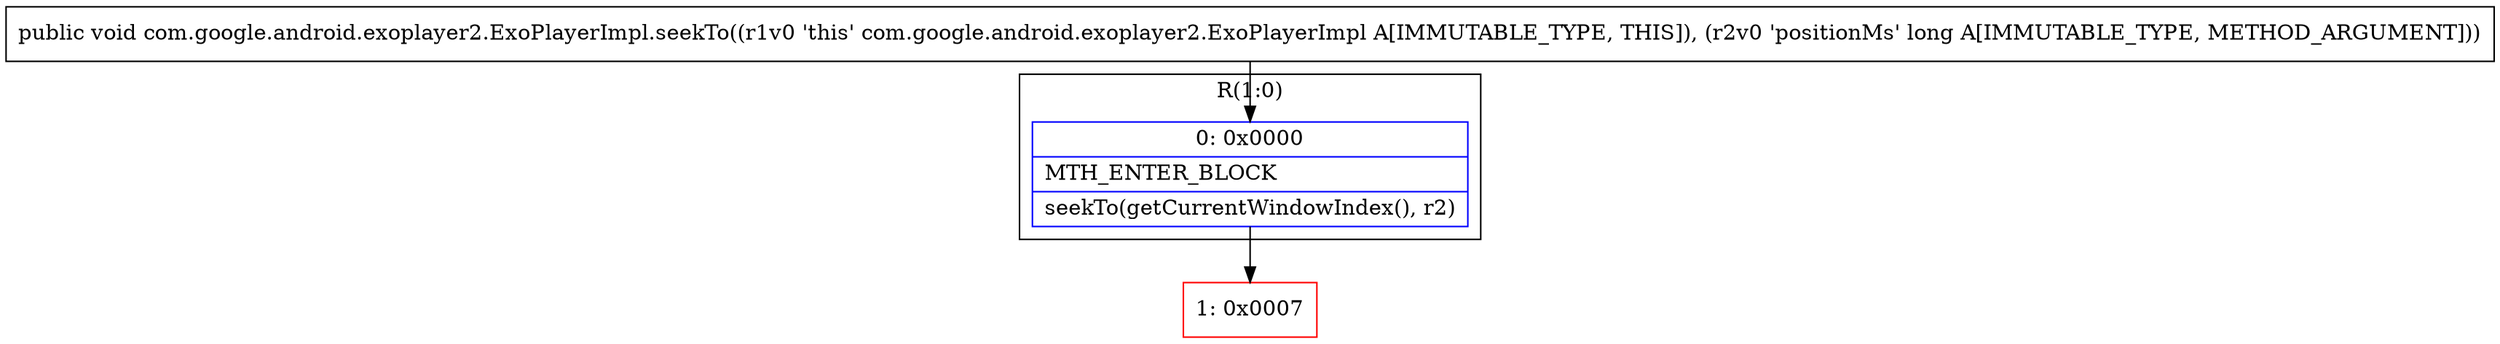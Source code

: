 digraph "CFG forcom.google.android.exoplayer2.ExoPlayerImpl.seekTo(J)V" {
subgraph cluster_Region_416444151 {
label = "R(1:0)";
node [shape=record,color=blue];
Node_0 [shape=record,label="{0\:\ 0x0000|MTH_ENTER_BLOCK\l|seekTo(getCurrentWindowIndex(), r2)\l}"];
}
Node_1 [shape=record,color=red,label="{1\:\ 0x0007}"];
MethodNode[shape=record,label="{public void com.google.android.exoplayer2.ExoPlayerImpl.seekTo((r1v0 'this' com.google.android.exoplayer2.ExoPlayerImpl A[IMMUTABLE_TYPE, THIS]), (r2v0 'positionMs' long A[IMMUTABLE_TYPE, METHOD_ARGUMENT])) }"];
MethodNode -> Node_0;
Node_0 -> Node_1;
}

